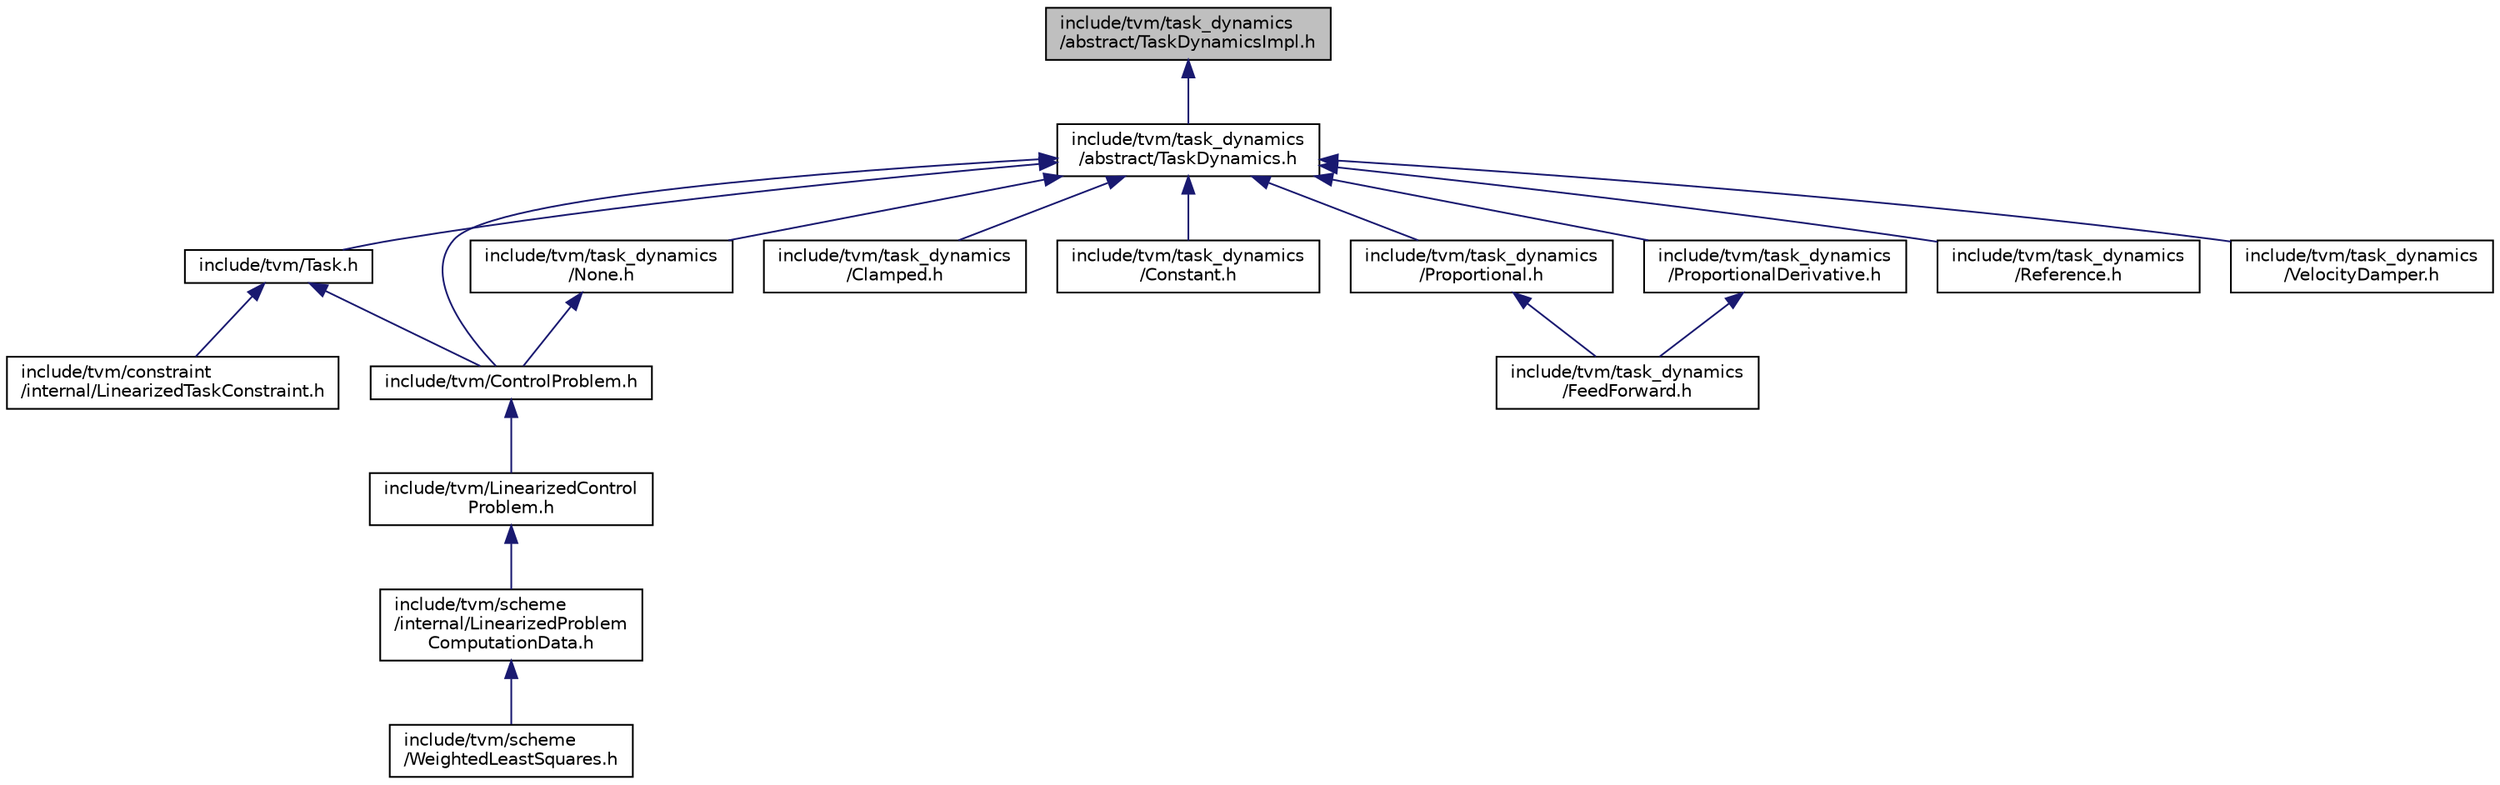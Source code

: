 digraph "include/tvm/task_dynamics/abstract/TaskDynamicsImpl.h"
{
  edge [fontname="Helvetica",fontsize="10",labelfontname="Helvetica",labelfontsize="10"];
  node [fontname="Helvetica",fontsize="10",shape=record];
  Node23 [label="include/tvm/task_dynamics\l/abstract/TaskDynamicsImpl.h",height=0.2,width=0.4,color="black", fillcolor="grey75", style="filled", fontcolor="black"];
  Node23 -> Node24 [dir="back",color="midnightblue",fontsize="10",style="solid",fontname="Helvetica"];
  Node24 [label="include/tvm/task_dynamics\l/abstract/TaskDynamics.h",height=0.2,width=0.4,color="black", fillcolor="white", style="filled",URL="$TaskDynamics_8h.html"];
  Node24 -> Node25 [dir="back",color="midnightblue",fontsize="10",style="solid",fontname="Helvetica"];
  Node25 [label="include/tvm/Task.h",height=0.2,width=0.4,color="black", fillcolor="white", style="filled",URL="$Task_8h.html"];
  Node25 -> Node26 [dir="back",color="midnightblue",fontsize="10",style="solid",fontname="Helvetica"];
  Node26 [label="include/tvm/constraint\l/internal/LinearizedTaskConstraint.h",height=0.2,width=0.4,color="black", fillcolor="white", style="filled",URL="$LinearizedTaskConstraint_8h.html"];
  Node25 -> Node27 [dir="back",color="midnightblue",fontsize="10",style="solid",fontname="Helvetica"];
  Node27 [label="include/tvm/ControlProblem.h",height=0.2,width=0.4,color="black", fillcolor="white", style="filled",URL="$ControlProblem_8h.html"];
  Node27 -> Node28 [dir="back",color="midnightblue",fontsize="10",style="solid",fontname="Helvetica"];
  Node28 [label="include/tvm/LinearizedControl\lProblem.h",height=0.2,width=0.4,color="black", fillcolor="white", style="filled",URL="$LinearizedControlProblem_8h.html"];
  Node28 -> Node29 [dir="back",color="midnightblue",fontsize="10",style="solid",fontname="Helvetica"];
  Node29 [label="include/tvm/scheme\l/internal/LinearizedProblem\lComputationData.h",height=0.2,width=0.4,color="black", fillcolor="white", style="filled",URL="$LinearizedProblemComputationData_8h.html"];
  Node29 -> Node30 [dir="back",color="midnightblue",fontsize="10",style="solid",fontname="Helvetica"];
  Node30 [label="include/tvm/scheme\l/WeightedLeastSquares.h",height=0.2,width=0.4,color="black", fillcolor="white", style="filled",URL="$WeightedLeastSquares_8h.html"];
  Node24 -> Node31 [dir="back",color="midnightblue",fontsize="10",style="solid",fontname="Helvetica"];
  Node31 [label="include/tvm/task_dynamics\l/None.h",height=0.2,width=0.4,color="black", fillcolor="white", style="filled",URL="$None_8h.html"];
  Node31 -> Node27 [dir="back",color="midnightblue",fontsize="10",style="solid",fontname="Helvetica"];
  Node24 -> Node27 [dir="back",color="midnightblue",fontsize="10",style="solid",fontname="Helvetica"];
  Node24 -> Node32 [dir="back",color="midnightblue",fontsize="10",style="solid",fontname="Helvetica"];
  Node32 [label="include/tvm/task_dynamics\l/Clamped.h",height=0.2,width=0.4,color="black", fillcolor="white", style="filled",URL="$Clamped_8h.html"];
  Node24 -> Node33 [dir="back",color="midnightblue",fontsize="10",style="solid",fontname="Helvetica"];
  Node33 [label="include/tvm/task_dynamics\l/Constant.h",height=0.2,width=0.4,color="black", fillcolor="white", style="filled",URL="$Constant_8h.html"];
  Node24 -> Node34 [dir="back",color="midnightblue",fontsize="10",style="solid",fontname="Helvetica"];
  Node34 [label="include/tvm/task_dynamics\l/Proportional.h",height=0.2,width=0.4,color="black", fillcolor="white", style="filled",URL="$Proportional_8h.html"];
  Node34 -> Node35 [dir="back",color="midnightblue",fontsize="10",style="solid",fontname="Helvetica"];
  Node35 [label="include/tvm/task_dynamics\l/FeedForward.h",height=0.2,width=0.4,color="black", fillcolor="white", style="filled",URL="$FeedForward_8h.html"];
  Node24 -> Node36 [dir="back",color="midnightblue",fontsize="10",style="solid",fontname="Helvetica"];
  Node36 [label="include/tvm/task_dynamics\l/ProportionalDerivative.h",height=0.2,width=0.4,color="black", fillcolor="white", style="filled",URL="$ProportionalDerivative_8h.html"];
  Node36 -> Node35 [dir="back",color="midnightblue",fontsize="10",style="solid",fontname="Helvetica"];
  Node24 -> Node37 [dir="back",color="midnightblue",fontsize="10",style="solid",fontname="Helvetica"];
  Node37 [label="include/tvm/task_dynamics\l/Reference.h",height=0.2,width=0.4,color="black", fillcolor="white", style="filled",URL="$Reference_8h.html"];
  Node24 -> Node38 [dir="back",color="midnightblue",fontsize="10",style="solid",fontname="Helvetica"];
  Node38 [label="include/tvm/task_dynamics\l/VelocityDamper.h",height=0.2,width=0.4,color="black", fillcolor="white", style="filled",URL="$VelocityDamper_8h.html"];
}

